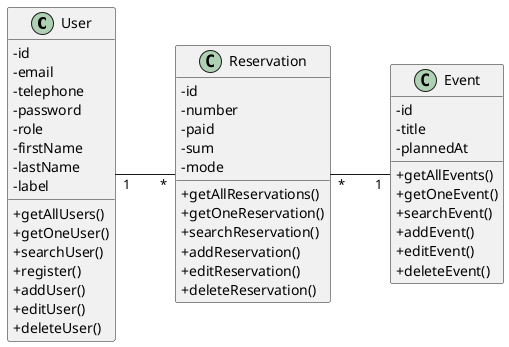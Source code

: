 @startuml classes

skinparam classAttributeIconSize 0

left to right direction

class User {
  -id
  -email
  -telephone
  -password
  -role
  -firstName
  -lastName
  -label

  +getAllUsers()
  +getOneUser()
  +searchUser()
  +register()
  +addUser()
  +editUser()
  +deleteUser()
}

class Reservation {
  -id
  -number
  -paid
  -sum
  -mode

  +getAllReservations()
  +getOneReservation()
  +searchReservation()
  +addReservation()
  +editReservation()
  +deleteReservation()
}

class Event {
  -id
  -title
  -plannedAt

  +getAllEvents()
  +getOneEvent()
  +searchEvent()
  +addEvent()
  +editEvent()
  +deleteEvent()
}

User "1" -- "*" Reservation
Reservation "*" -- "1" Event

@enduml